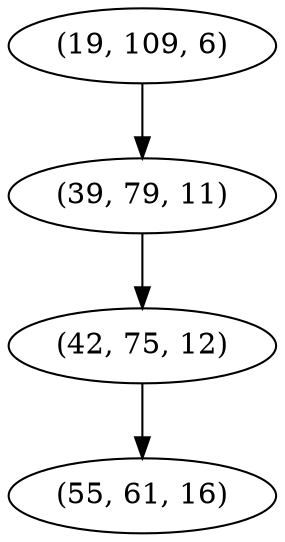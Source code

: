 digraph tree {
    "(19, 109, 6)";
    "(39, 79, 11)";
    "(42, 75, 12)";
    "(55, 61, 16)";
    "(19, 109, 6)" -> "(39, 79, 11)";
    "(39, 79, 11)" -> "(42, 75, 12)";
    "(42, 75, 12)" -> "(55, 61, 16)";
}
